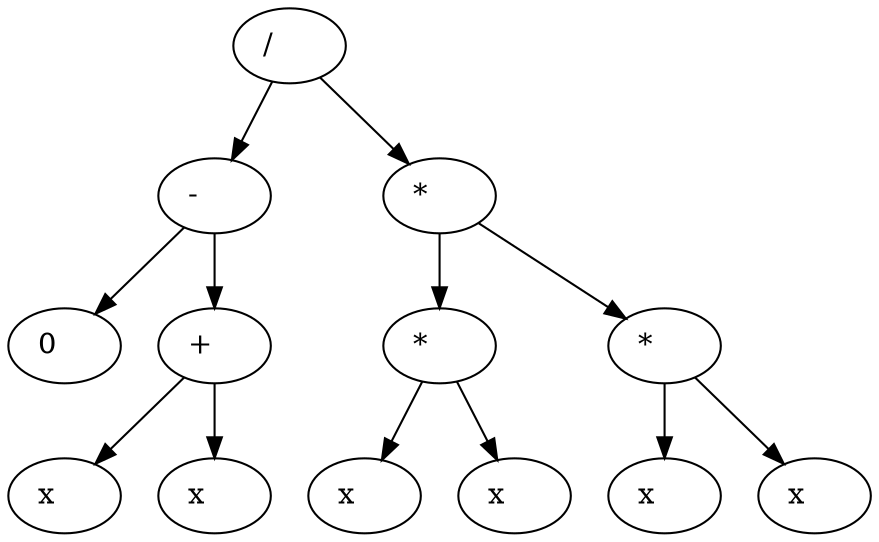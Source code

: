 digraph graf {
treeNode_0x55cd5f37bd10 [label="/\l"]
treeNode_0x55cd5f37bd10->treeNode_0x55cd5f37bd40
treeNode_0x55cd5f37bd40 [label="-\l"]
treeNode_0x55cd5f37bd40->treeNode_0x55cd5f37bda0
treeNode_0x55cd5f37bda0 [label="0\l"]
treeNode_0x55cd5f37bd40->treeNode_0x55cd5f37bef0
treeNode_0x55cd5f37bef0 [label="+\l"]
treeNode_0x55cd5f37bef0->treeNode_0x55cd5f37bf20
treeNode_0x55cd5f37bf20 [label="x\l"]
treeNode_0x55cd5f37bef0->treeNode_0x55cd5f37bf50
treeNode_0x55cd5f37bf50 [label="x\l"]
treeNode_0x55cd5f37bd10->treeNode_0x55cd5f37bd70
treeNode_0x55cd5f37bd70 [label="*\l"]
treeNode_0x55cd5f37bd70->treeNode_0x55cd5f37c040
treeNode_0x55cd5f37c040 [label="*\l"]
treeNode_0x55cd5f37c040->treeNode_0x55cd5f37c070
treeNode_0x55cd5f37c070 [label="x\l"]
treeNode_0x55cd5f37c040->treeNode_0x55cd5f37c0a0
treeNode_0x55cd5f37c0a0 [label="x\l"]
treeNode_0x55cd5f37bd70->treeNode_0x55cd5f37c0d0
treeNode_0x55cd5f37c0d0 [label="*\l"]
treeNode_0x55cd5f37c0d0->treeNode_0x55cd5f37c100
treeNode_0x55cd5f37c100 [label="x\l"]
treeNode_0x55cd5f37c0d0->treeNode_0x55cd5f37c130
treeNode_0x55cd5f37c130 [label="x\l"]
}